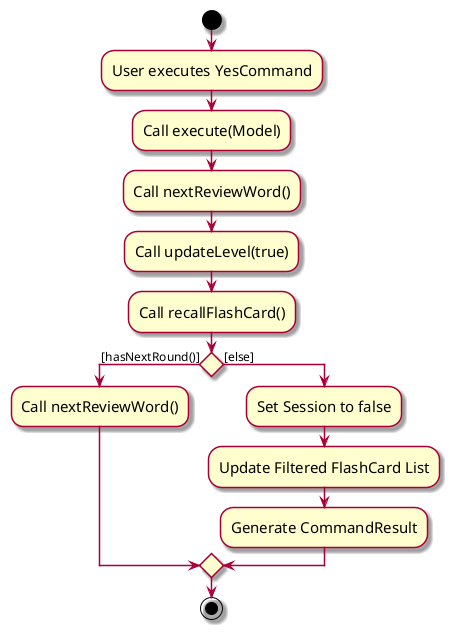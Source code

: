 @startuml
skin rose
skinparam ActivityFontSize 15
skinparam ArrowFontSize 12

start
:User executes YesCommand;
:Call execute(Model);
:Call nextReviewWord();
:Call updateLevel(true);
:Call recallFlashCard();
if () then ([hasNextRound()])
  :Call nextReviewWord();
else ([else])
  :Set Session to false;
  :Update Filtered FlashCard List;
  :Generate CommandResult;
endif
stop
@enduml
